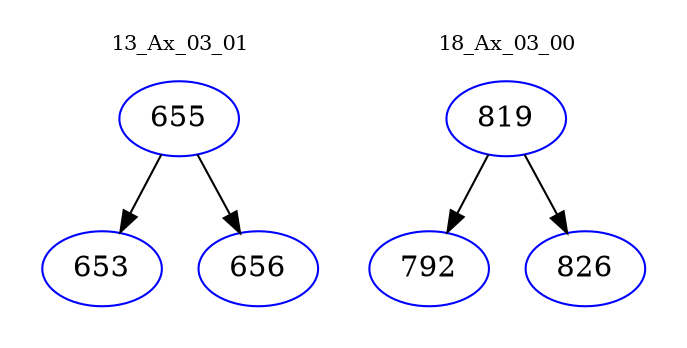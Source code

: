 digraph{
subgraph cluster_0 {
color = white
label = "13_Ax_03_01";
fontsize=10;
T0_655 [label="655", color="blue"]
T0_655 -> T0_653 [color="black"]
T0_653 [label="653", color="blue"]
T0_655 -> T0_656 [color="black"]
T0_656 [label="656", color="blue"]
}
subgraph cluster_1 {
color = white
label = "18_Ax_03_00";
fontsize=10;
T1_819 [label="819", color="blue"]
T1_819 -> T1_792 [color="black"]
T1_792 [label="792", color="blue"]
T1_819 -> T1_826 [color="black"]
T1_826 [label="826", color="blue"]
}
}
